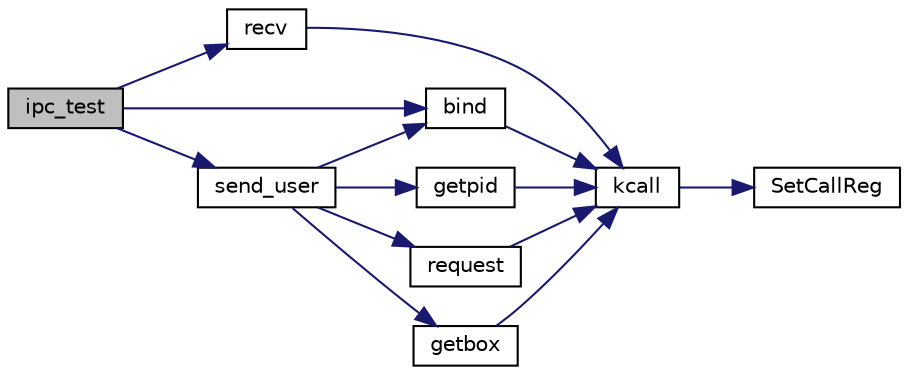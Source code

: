 digraph "ipc_test"
{
 // LATEX_PDF_SIZE
  edge [fontname="Helvetica",fontsize="10",labelfontname="Helvetica",labelfontsize="10"];
  node [fontname="Helvetica",fontsize="10",shape=record];
  rankdir="LR";
  Node1 [label="ipc_test",height=0.2,width=0.4,color="black", fillcolor="grey75", style="filled", fontcolor="black",tooltip=" "];
  Node1 -> Node2 [color="midnightblue",fontsize="10",style="solid",fontname="Helvetica"];
  Node2 [label="bind",height=0.2,width=0.4,color="black", fillcolor="white", style="filled",URL="$calls_8c.html#af77c30ce11306b9f5fcd5dbd97db3a56",tooltip="Binds a message box to the running process."];
  Node2 -> Node3 [color="midnightblue",fontsize="10",style="solid",fontname="Helvetica"];
  Node3 [label="kcall",height=0.2,width=0.4,color="black", fillcolor="white", style="filled",URL="$calls_8c.html#a84f7c9fb55cbe7f8924be7b30eef3926",tooltip="Sets up the kernel call and gives CPU control to the kernel to service the call."];
  Node3 -> Node4 [color="midnightblue",fontsize="10",style="solid",fontname="Helvetica"];
  Node4 [label="SetCallReg",height=0.2,width=0.4,color="black", fillcolor="white", style="filled",URL="$k__cpu_8c.html#a49e8ab7828a8458da2c0a7115ceb5076",tooltip="Sets the designated kernel call register with a pointer to a kernel call structure."];
  Node1 -> Node5 [color="midnightblue",fontsize="10",style="solid",fontname="Helvetica"];
  Node5 [label="recv",height=0.2,width=0.4,color="black", fillcolor="white", style="filled",URL="$calls_8c.html#a19517e048e33085f0511109325b10392",tooltip="Recieves a message from a process."];
  Node5 -> Node3 [color="midnightblue",fontsize="10",style="solid",fontname="Helvetica"];
  Node1 -> Node6 [color="midnightblue",fontsize="10",style="solid",fontname="Helvetica"];
  Node6 [label="send_user",height=0.2,width=0.4,color="black", fillcolor="white", style="filled",URL="$calls_8c.html#a3db582ffbfa51b05d8c8d1fba49f58b1",tooltip="Send a character string to IO server to be displayed to user."];
  Node6 -> Node2 [color="midnightblue",fontsize="10",style="solid",fontname="Helvetica"];
  Node6 -> Node7 [color="midnightblue",fontsize="10",style="solid",fontname="Helvetica"];
  Node7 [label="getbox",height=0.2,width=0.4,color="black", fillcolor="white", style="filled",URL="$calls_8c.html#a01cc81316a050edc81616ff5ad532aa2",tooltip="Gets the BOX ID of a box bound to the process."];
  Node7 -> Node3 [color="midnightblue",fontsize="10",style="solid",fontname="Helvetica"];
  Node6 -> Node8 [color="midnightblue",fontsize="10",style="solid",fontname="Helvetica"];
  Node8 [label="getpid",height=0.2,width=0.4,color="black", fillcolor="white", style="filled",URL="$calls_8c.html#ac61b207337ca21b3b309593fd1a0cb82",tooltip="Requests the process ID of the running process."];
  Node8 -> Node3 [color="midnightblue",fontsize="10",style="solid",fontname="Helvetica"];
  Node6 -> Node9 [color="midnightblue",fontsize="10",style="solid",fontname="Helvetica"];
  Node9 [label="request",height=0.2,width=0.4,color="black", fillcolor="white", style="filled",URL="$calls_8c.html#a8e195efd858e3f28f50199e071df9f87",tooltip="Performs a request transaction to a process."];
  Node9 -> Node3 [color="midnightblue",fontsize="10",style="solid",fontname="Helvetica"];
}
